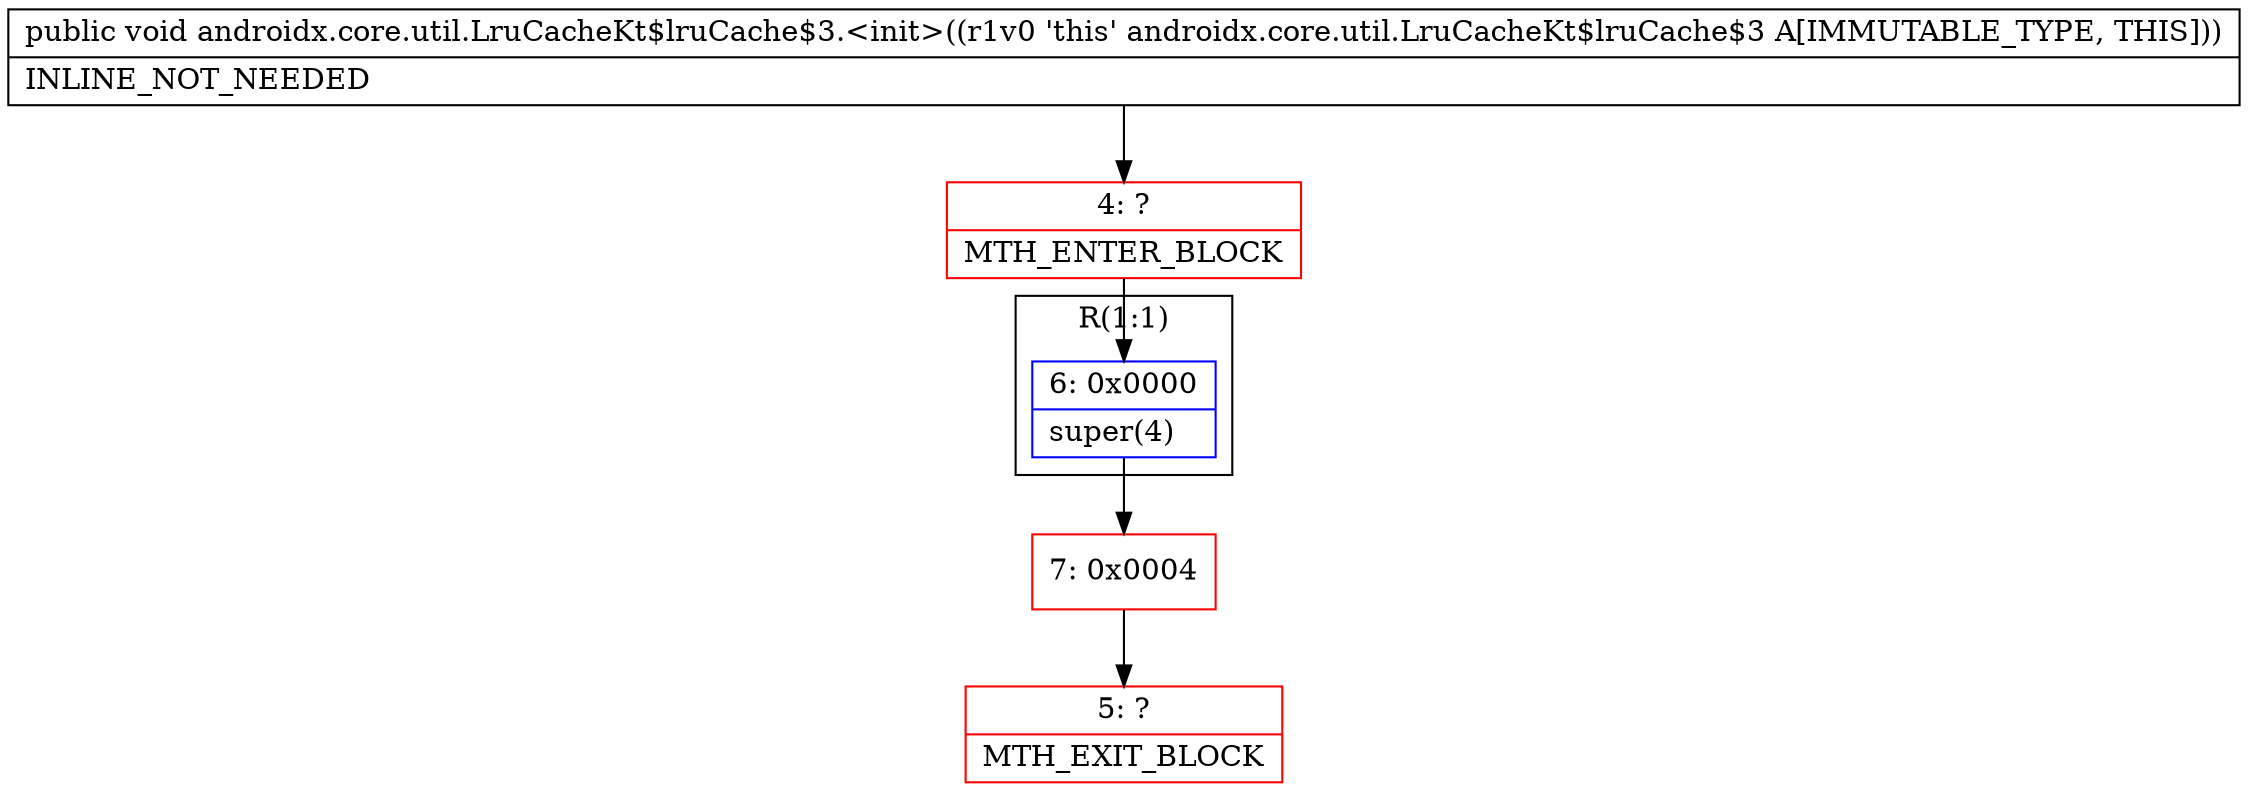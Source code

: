 digraph "CFG forandroidx.core.util.LruCacheKt$lruCache$3.\<init\>()V" {
subgraph cluster_Region_266254364 {
label = "R(1:1)";
node [shape=record,color=blue];
Node_6 [shape=record,label="{6\:\ 0x0000|super(4)\l}"];
}
Node_4 [shape=record,color=red,label="{4\:\ ?|MTH_ENTER_BLOCK\l}"];
Node_7 [shape=record,color=red,label="{7\:\ 0x0004}"];
Node_5 [shape=record,color=red,label="{5\:\ ?|MTH_EXIT_BLOCK\l}"];
MethodNode[shape=record,label="{public void androidx.core.util.LruCacheKt$lruCache$3.\<init\>((r1v0 'this' androidx.core.util.LruCacheKt$lruCache$3 A[IMMUTABLE_TYPE, THIS]))  | INLINE_NOT_NEEDED\l}"];
MethodNode -> Node_4;Node_6 -> Node_7;
Node_4 -> Node_6;
Node_7 -> Node_5;
}

